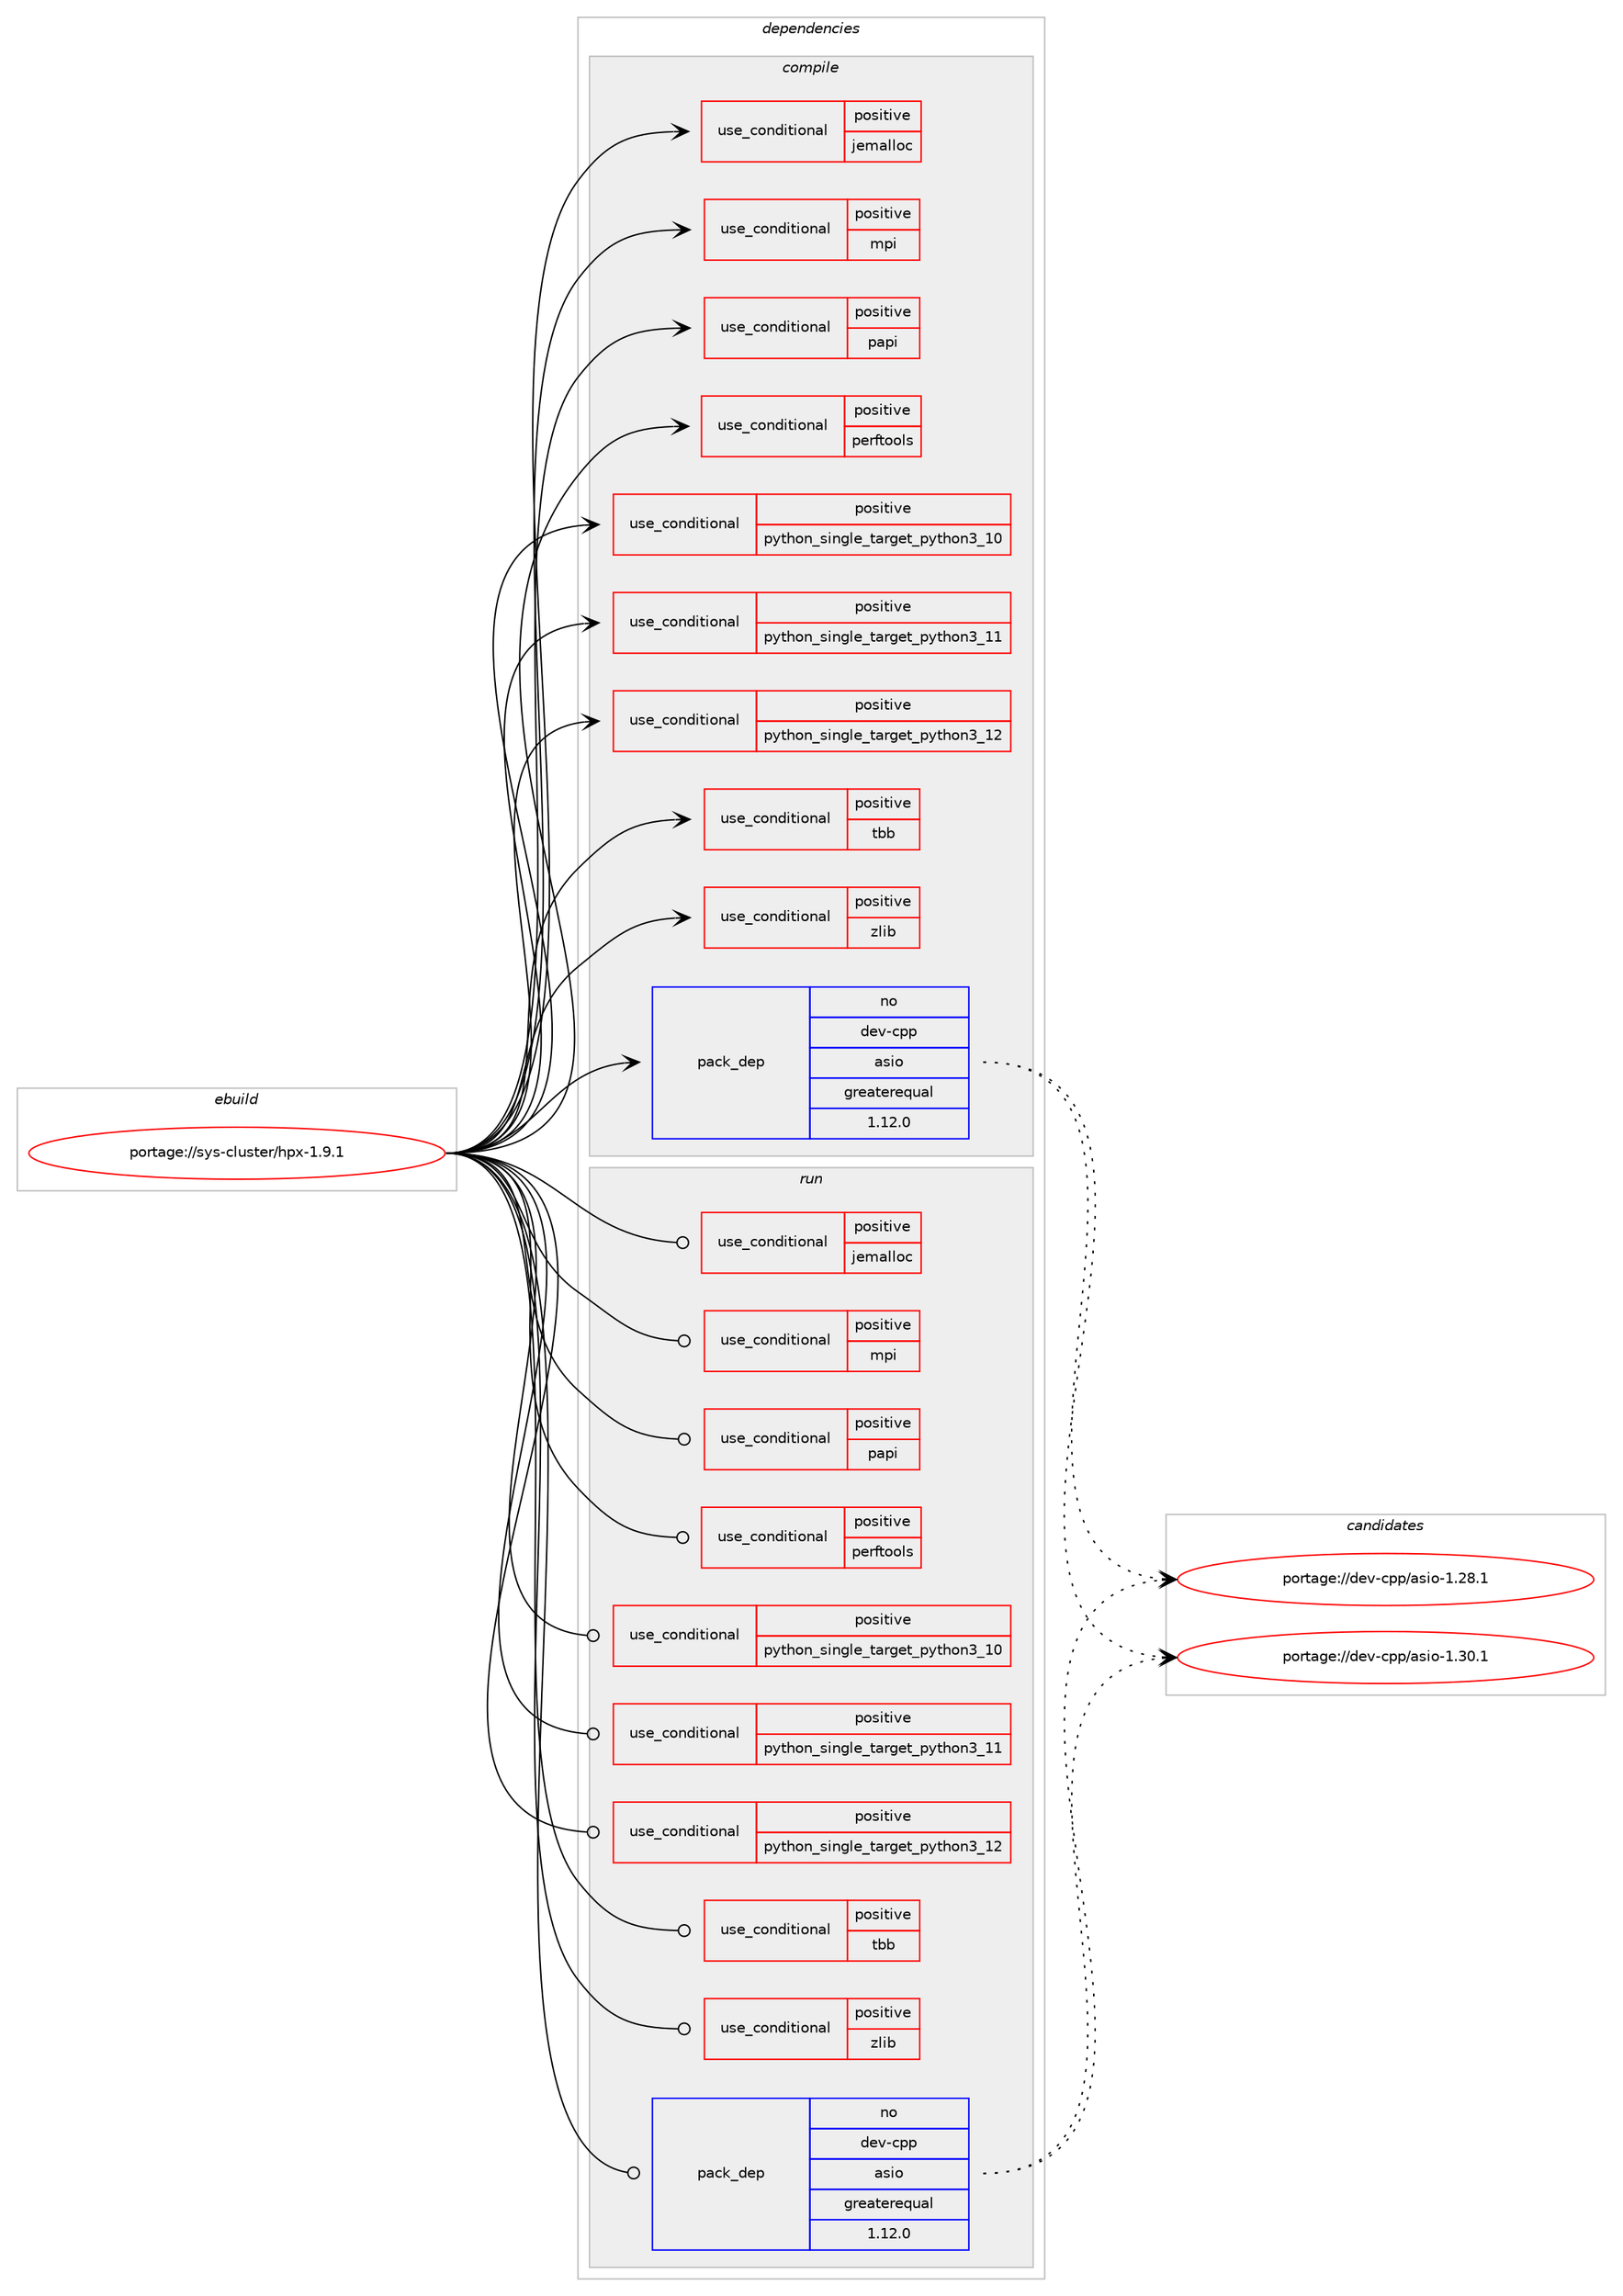 digraph prolog {

# *************
# Graph options
# *************

newrank=true;
concentrate=true;
compound=true;
graph [rankdir=LR,fontname=Helvetica,fontsize=10,ranksep=1.5];#, ranksep=2.5, nodesep=0.2];
edge  [arrowhead=vee];
node  [fontname=Helvetica,fontsize=10];

# **********
# The ebuild
# **********

subgraph cluster_leftcol {
color=gray;
rank=same;
label=<<i>ebuild</i>>;
id [label="portage://sys-cluster/hpx-1.9.1", color=red, width=4, href="../sys-cluster/hpx-1.9.1.svg"];
}

# ****************
# The dependencies
# ****************

subgraph cluster_midcol {
color=gray;
label=<<i>dependencies</i>>;
subgraph cluster_compile {
fillcolor="#eeeeee";
style=filled;
label=<<i>compile</i>>;
subgraph cond111593 {
dependency215876 [label=<<TABLE BORDER="0" CELLBORDER="1" CELLSPACING="0" CELLPADDING="4"><TR><TD ROWSPAN="3" CELLPADDING="10">use_conditional</TD></TR><TR><TD>positive</TD></TR><TR><TD>jemalloc</TD></TR></TABLE>>, shape=none, color=red];
# *** BEGIN UNKNOWN DEPENDENCY TYPE (TODO) ***
# dependency215876 -> package_dependency(portage://sys-cluster/hpx-1.9.1,install,no,dev-libs,jemalloc,none,[,,],any_same_slot,[])
# *** END UNKNOWN DEPENDENCY TYPE (TODO) ***

}
id:e -> dependency215876:w [weight=20,style="solid",arrowhead="vee"];
subgraph cond111594 {
dependency215877 [label=<<TABLE BORDER="0" CELLBORDER="1" CELLSPACING="0" CELLPADDING="4"><TR><TD ROWSPAN="3" CELLPADDING="10">use_conditional</TD></TR><TR><TD>positive</TD></TR><TR><TD>mpi</TD></TR></TABLE>>, shape=none, color=red];
# *** BEGIN UNKNOWN DEPENDENCY TYPE (TODO) ***
# dependency215877 -> package_dependency(portage://sys-cluster/hpx-1.9.1,install,no,virtual,mpi,none,[,,],[],[])
# *** END UNKNOWN DEPENDENCY TYPE (TODO) ***

}
id:e -> dependency215877:w [weight=20,style="solid",arrowhead="vee"];
subgraph cond111595 {
dependency215878 [label=<<TABLE BORDER="0" CELLBORDER="1" CELLSPACING="0" CELLPADDING="4"><TR><TD ROWSPAN="3" CELLPADDING="10">use_conditional</TD></TR><TR><TD>positive</TD></TR><TR><TD>papi</TD></TR></TABLE>>, shape=none, color=red];
# *** BEGIN UNKNOWN DEPENDENCY TYPE (TODO) ***
# dependency215878 -> package_dependency(portage://sys-cluster/hpx-1.9.1,install,no,dev-libs,papi,none,[,,],[],[])
# *** END UNKNOWN DEPENDENCY TYPE (TODO) ***

}
id:e -> dependency215878:w [weight=20,style="solid",arrowhead="vee"];
subgraph cond111596 {
dependency215879 [label=<<TABLE BORDER="0" CELLBORDER="1" CELLSPACING="0" CELLPADDING="4"><TR><TD ROWSPAN="3" CELLPADDING="10">use_conditional</TD></TR><TR><TD>positive</TD></TR><TR><TD>perftools</TD></TR></TABLE>>, shape=none, color=red];
# *** BEGIN UNKNOWN DEPENDENCY TYPE (TODO) ***
# dependency215879 -> package_dependency(portage://sys-cluster/hpx-1.9.1,install,no,dev-util,google-perftools,none,[,,],any_same_slot,[])
# *** END UNKNOWN DEPENDENCY TYPE (TODO) ***

}
id:e -> dependency215879:w [weight=20,style="solid",arrowhead="vee"];
subgraph cond111597 {
dependency215880 [label=<<TABLE BORDER="0" CELLBORDER="1" CELLSPACING="0" CELLPADDING="4"><TR><TD ROWSPAN="3" CELLPADDING="10">use_conditional</TD></TR><TR><TD>positive</TD></TR><TR><TD>python_single_target_python3_10</TD></TR></TABLE>>, shape=none, color=red];
# *** BEGIN UNKNOWN DEPENDENCY TYPE (TODO) ***
# dependency215880 -> package_dependency(portage://sys-cluster/hpx-1.9.1,install,no,dev-lang,python,none,[,,],[slot(3.10)],[])
# *** END UNKNOWN DEPENDENCY TYPE (TODO) ***

}
id:e -> dependency215880:w [weight=20,style="solid",arrowhead="vee"];
subgraph cond111598 {
dependency215881 [label=<<TABLE BORDER="0" CELLBORDER="1" CELLSPACING="0" CELLPADDING="4"><TR><TD ROWSPAN="3" CELLPADDING="10">use_conditional</TD></TR><TR><TD>positive</TD></TR><TR><TD>python_single_target_python3_11</TD></TR></TABLE>>, shape=none, color=red];
# *** BEGIN UNKNOWN DEPENDENCY TYPE (TODO) ***
# dependency215881 -> package_dependency(portage://sys-cluster/hpx-1.9.1,install,no,dev-lang,python,none,[,,],[slot(3.11)],[])
# *** END UNKNOWN DEPENDENCY TYPE (TODO) ***

}
id:e -> dependency215881:w [weight=20,style="solid",arrowhead="vee"];
subgraph cond111599 {
dependency215882 [label=<<TABLE BORDER="0" CELLBORDER="1" CELLSPACING="0" CELLPADDING="4"><TR><TD ROWSPAN="3" CELLPADDING="10">use_conditional</TD></TR><TR><TD>positive</TD></TR><TR><TD>python_single_target_python3_12</TD></TR></TABLE>>, shape=none, color=red];
# *** BEGIN UNKNOWN DEPENDENCY TYPE (TODO) ***
# dependency215882 -> package_dependency(portage://sys-cluster/hpx-1.9.1,install,no,dev-lang,python,none,[,,],[slot(3.12)],[])
# *** END UNKNOWN DEPENDENCY TYPE (TODO) ***

}
id:e -> dependency215882:w [weight=20,style="solid",arrowhead="vee"];
subgraph cond111600 {
dependency215883 [label=<<TABLE BORDER="0" CELLBORDER="1" CELLSPACING="0" CELLPADDING="4"><TR><TD ROWSPAN="3" CELLPADDING="10">use_conditional</TD></TR><TR><TD>positive</TD></TR><TR><TD>tbb</TD></TR></TABLE>>, shape=none, color=red];
# *** BEGIN UNKNOWN DEPENDENCY TYPE (TODO) ***
# dependency215883 -> package_dependency(portage://sys-cluster/hpx-1.9.1,install,no,dev-cpp,tbb,none,[,,],any_same_slot,[])
# *** END UNKNOWN DEPENDENCY TYPE (TODO) ***

}
id:e -> dependency215883:w [weight=20,style="solid",arrowhead="vee"];
subgraph cond111601 {
dependency215884 [label=<<TABLE BORDER="0" CELLBORDER="1" CELLSPACING="0" CELLPADDING="4"><TR><TD ROWSPAN="3" CELLPADDING="10">use_conditional</TD></TR><TR><TD>positive</TD></TR><TR><TD>zlib</TD></TR></TABLE>>, shape=none, color=red];
# *** BEGIN UNKNOWN DEPENDENCY TYPE (TODO) ***
# dependency215884 -> package_dependency(portage://sys-cluster/hpx-1.9.1,install,no,sys-libs,zlib,none,[,,],[],[])
# *** END UNKNOWN DEPENDENCY TYPE (TODO) ***

}
id:e -> dependency215884:w [weight=20,style="solid",arrowhead="vee"];
subgraph pack101408 {
dependency215885 [label=<<TABLE BORDER="0" CELLBORDER="1" CELLSPACING="0" CELLPADDING="4" WIDTH="220"><TR><TD ROWSPAN="6" CELLPADDING="30">pack_dep</TD></TR><TR><TD WIDTH="110">no</TD></TR><TR><TD>dev-cpp</TD></TR><TR><TD>asio</TD></TR><TR><TD>greaterequal</TD></TR><TR><TD>1.12.0</TD></TR></TABLE>>, shape=none, color=blue];
}
id:e -> dependency215885:w [weight=20,style="solid",arrowhead="vee"];
# *** BEGIN UNKNOWN DEPENDENCY TYPE (TODO) ***
# id -> package_dependency(portage://sys-cluster/hpx-1.9.1,install,no,dev-libs,boost,none,[,,],any_same_slot,[])
# *** END UNKNOWN DEPENDENCY TYPE (TODO) ***

# *** BEGIN UNKNOWN DEPENDENCY TYPE (TODO) ***
# id -> package_dependency(portage://sys-cluster/hpx-1.9.1,install,no,sys-apps,hwloc,none,[,,],any_same_slot,[])
# *** END UNKNOWN DEPENDENCY TYPE (TODO) ***

}
subgraph cluster_compileandrun {
fillcolor="#eeeeee";
style=filled;
label=<<i>compile and run</i>>;
}
subgraph cluster_run {
fillcolor="#eeeeee";
style=filled;
label=<<i>run</i>>;
subgraph cond111602 {
dependency215886 [label=<<TABLE BORDER="0" CELLBORDER="1" CELLSPACING="0" CELLPADDING="4"><TR><TD ROWSPAN="3" CELLPADDING="10">use_conditional</TD></TR><TR><TD>positive</TD></TR><TR><TD>jemalloc</TD></TR></TABLE>>, shape=none, color=red];
# *** BEGIN UNKNOWN DEPENDENCY TYPE (TODO) ***
# dependency215886 -> package_dependency(portage://sys-cluster/hpx-1.9.1,run,no,dev-libs,jemalloc,none,[,,],any_same_slot,[])
# *** END UNKNOWN DEPENDENCY TYPE (TODO) ***

}
id:e -> dependency215886:w [weight=20,style="solid",arrowhead="odot"];
subgraph cond111603 {
dependency215887 [label=<<TABLE BORDER="0" CELLBORDER="1" CELLSPACING="0" CELLPADDING="4"><TR><TD ROWSPAN="3" CELLPADDING="10">use_conditional</TD></TR><TR><TD>positive</TD></TR><TR><TD>mpi</TD></TR></TABLE>>, shape=none, color=red];
# *** BEGIN UNKNOWN DEPENDENCY TYPE (TODO) ***
# dependency215887 -> package_dependency(portage://sys-cluster/hpx-1.9.1,run,no,virtual,mpi,none,[,,],[],[])
# *** END UNKNOWN DEPENDENCY TYPE (TODO) ***

}
id:e -> dependency215887:w [weight=20,style="solid",arrowhead="odot"];
subgraph cond111604 {
dependency215888 [label=<<TABLE BORDER="0" CELLBORDER="1" CELLSPACING="0" CELLPADDING="4"><TR><TD ROWSPAN="3" CELLPADDING="10">use_conditional</TD></TR><TR><TD>positive</TD></TR><TR><TD>papi</TD></TR></TABLE>>, shape=none, color=red];
# *** BEGIN UNKNOWN DEPENDENCY TYPE (TODO) ***
# dependency215888 -> package_dependency(portage://sys-cluster/hpx-1.9.1,run,no,dev-libs,papi,none,[,,],[],[])
# *** END UNKNOWN DEPENDENCY TYPE (TODO) ***

}
id:e -> dependency215888:w [weight=20,style="solid",arrowhead="odot"];
subgraph cond111605 {
dependency215889 [label=<<TABLE BORDER="0" CELLBORDER="1" CELLSPACING="0" CELLPADDING="4"><TR><TD ROWSPAN="3" CELLPADDING="10">use_conditional</TD></TR><TR><TD>positive</TD></TR><TR><TD>perftools</TD></TR></TABLE>>, shape=none, color=red];
# *** BEGIN UNKNOWN DEPENDENCY TYPE (TODO) ***
# dependency215889 -> package_dependency(portage://sys-cluster/hpx-1.9.1,run,no,dev-util,google-perftools,none,[,,],any_same_slot,[])
# *** END UNKNOWN DEPENDENCY TYPE (TODO) ***

}
id:e -> dependency215889:w [weight=20,style="solid",arrowhead="odot"];
subgraph cond111606 {
dependency215890 [label=<<TABLE BORDER="0" CELLBORDER="1" CELLSPACING="0" CELLPADDING="4"><TR><TD ROWSPAN="3" CELLPADDING="10">use_conditional</TD></TR><TR><TD>positive</TD></TR><TR><TD>python_single_target_python3_10</TD></TR></TABLE>>, shape=none, color=red];
# *** BEGIN UNKNOWN DEPENDENCY TYPE (TODO) ***
# dependency215890 -> package_dependency(portage://sys-cluster/hpx-1.9.1,run,no,dev-lang,python,none,[,,],[slot(3.10)],[])
# *** END UNKNOWN DEPENDENCY TYPE (TODO) ***

}
id:e -> dependency215890:w [weight=20,style="solid",arrowhead="odot"];
subgraph cond111607 {
dependency215891 [label=<<TABLE BORDER="0" CELLBORDER="1" CELLSPACING="0" CELLPADDING="4"><TR><TD ROWSPAN="3" CELLPADDING="10">use_conditional</TD></TR><TR><TD>positive</TD></TR><TR><TD>python_single_target_python3_11</TD></TR></TABLE>>, shape=none, color=red];
# *** BEGIN UNKNOWN DEPENDENCY TYPE (TODO) ***
# dependency215891 -> package_dependency(portage://sys-cluster/hpx-1.9.1,run,no,dev-lang,python,none,[,,],[slot(3.11)],[])
# *** END UNKNOWN DEPENDENCY TYPE (TODO) ***

}
id:e -> dependency215891:w [weight=20,style="solid",arrowhead="odot"];
subgraph cond111608 {
dependency215892 [label=<<TABLE BORDER="0" CELLBORDER="1" CELLSPACING="0" CELLPADDING="4"><TR><TD ROWSPAN="3" CELLPADDING="10">use_conditional</TD></TR><TR><TD>positive</TD></TR><TR><TD>python_single_target_python3_12</TD></TR></TABLE>>, shape=none, color=red];
# *** BEGIN UNKNOWN DEPENDENCY TYPE (TODO) ***
# dependency215892 -> package_dependency(portage://sys-cluster/hpx-1.9.1,run,no,dev-lang,python,none,[,,],[slot(3.12)],[])
# *** END UNKNOWN DEPENDENCY TYPE (TODO) ***

}
id:e -> dependency215892:w [weight=20,style="solid",arrowhead="odot"];
subgraph cond111609 {
dependency215893 [label=<<TABLE BORDER="0" CELLBORDER="1" CELLSPACING="0" CELLPADDING="4"><TR><TD ROWSPAN="3" CELLPADDING="10">use_conditional</TD></TR><TR><TD>positive</TD></TR><TR><TD>tbb</TD></TR></TABLE>>, shape=none, color=red];
# *** BEGIN UNKNOWN DEPENDENCY TYPE (TODO) ***
# dependency215893 -> package_dependency(portage://sys-cluster/hpx-1.9.1,run,no,dev-cpp,tbb,none,[,,],any_same_slot,[])
# *** END UNKNOWN DEPENDENCY TYPE (TODO) ***

}
id:e -> dependency215893:w [weight=20,style="solid",arrowhead="odot"];
subgraph cond111610 {
dependency215894 [label=<<TABLE BORDER="0" CELLBORDER="1" CELLSPACING="0" CELLPADDING="4"><TR><TD ROWSPAN="3" CELLPADDING="10">use_conditional</TD></TR><TR><TD>positive</TD></TR><TR><TD>zlib</TD></TR></TABLE>>, shape=none, color=red];
# *** BEGIN UNKNOWN DEPENDENCY TYPE (TODO) ***
# dependency215894 -> package_dependency(portage://sys-cluster/hpx-1.9.1,run,no,sys-libs,zlib,none,[,,],[],[])
# *** END UNKNOWN DEPENDENCY TYPE (TODO) ***

}
id:e -> dependency215894:w [weight=20,style="solid",arrowhead="odot"];
subgraph pack101409 {
dependency215895 [label=<<TABLE BORDER="0" CELLBORDER="1" CELLSPACING="0" CELLPADDING="4" WIDTH="220"><TR><TD ROWSPAN="6" CELLPADDING="30">pack_dep</TD></TR><TR><TD WIDTH="110">no</TD></TR><TR><TD>dev-cpp</TD></TR><TR><TD>asio</TD></TR><TR><TD>greaterequal</TD></TR><TR><TD>1.12.0</TD></TR></TABLE>>, shape=none, color=blue];
}
id:e -> dependency215895:w [weight=20,style="solid",arrowhead="odot"];
# *** BEGIN UNKNOWN DEPENDENCY TYPE (TODO) ***
# id -> package_dependency(portage://sys-cluster/hpx-1.9.1,run,no,dev-libs,boost,none,[,,],any_same_slot,[])
# *** END UNKNOWN DEPENDENCY TYPE (TODO) ***

# *** BEGIN UNKNOWN DEPENDENCY TYPE (TODO) ***
# id -> package_dependency(portage://sys-cluster/hpx-1.9.1,run,no,sys-apps,hwloc,none,[,,],any_same_slot,[])
# *** END UNKNOWN DEPENDENCY TYPE (TODO) ***

}
}

# **************
# The candidates
# **************

subgraph cluster_choices {
rank=same;
color=gray;
label=<<i>candidates</i>>;

subgraph choice101408 {
color=black;
nodesep=1;
choice1001011184599112112479711510511145494650564649 [label="portage://dev-cpp/asio-1.28.1", color=red, width=4,href="../dev-cpp/asio-1.28.1.svg"];
choice1001011184599112112479711510511145494651484649 [label="portage://dev-cpp/asio-1.30.1", color=red, width=4,href="../dev-cpp/asio-1.30.1.svg"];
dependency215885:e -> choice1001011184599112112479711510511145494650564649:w [style=dotted,weight="100"];
dependency215885:e -> choice1001011184599112112479711510511145494651484649:w [style=dotted,weight="100"];
}
subgraph choice101409 {
color=black;
nodesep=1;
choice1001011184599112112479711510511145494650564649 [label="portage://dev-cpp/asio-1.28.1", color=red, width=4,href="../dev-cpp/asio-1.28.1.svg"];
choice1001011184599112112479711510511145494651484649 [label="portage://dev-cpp/asio-1.30.1", color=red, width=4,href="../dev-cpp/asio-1.30.1.svg"];
dependency215895:e -> choice1001011184599112112479711510511145494650564649:w [style=dotted,weight="100"];
dependency215895:e -> choice1001011184599112112479711510511145494651484649:w [style=dotted,weight="100"];
}
}

}
